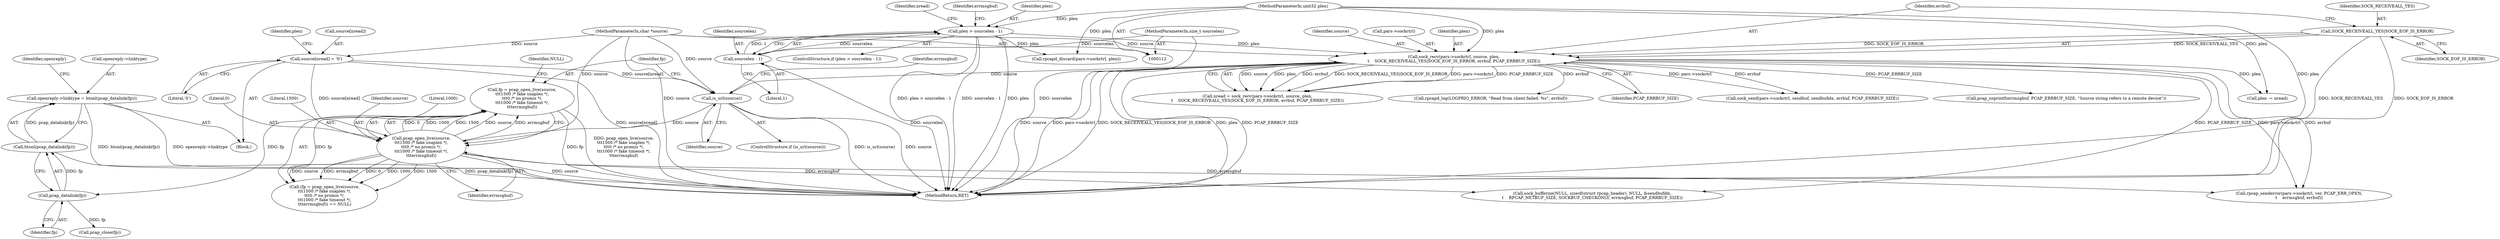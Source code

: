 digraph "0_libpcap_33834cb2a4d035b52aa2a26742f832a112e90a0a@pointer" {
"1000250" [label="(Call,openreply->linktype = htonl(pcap_datalink(fp)))"];
"1000254" [label="(Call,htonl(pcap_datalink(fp)))"];
"1000255" [label="(Call,pcap_datalink(fp))"];
"1000186" [label="(Call,fp = pcap_open_live(source,\n\t\t\t1500 /* fake snaplen */,\n\t\t\t0 /* no promis */,\n\t\t\t1000 /* fake timeout */,\n\t\t\terrmsgbuf))"];
"1000188" [label="(Call,pcap_open_live(source,\n\t\t\t1500 /* fake snaplen */,\n\t\t\t0 /* no promis */,\n\t\t\t1000 /* fake timeout */,\n\t\t\terrmsgbuf))"];
"1000167" [label="(Call,source[nread] = '\0')"];
"1000116" [label="(MethodParameterIn,char *source)"];
"1000176" [label="(Call,is_url(source))"];
"1000143" [label="(Call,sock_recv(pars->sockctrl, source, plen,\n\t    SOCK_RECEIVEALL_YES|SOCK_EOF_IS_ERROR, errbuf, PCAP_ERRBUF_SIZE))"];
"1000130" [label="(Call,plen > sourcelen - 1)"];
"1000115" [label="(MethodParameterIn,uint32 plen)"];
"1000132" [label="(Call,sourcelen - 1)"];
"1000117" [label="(MethodParameterIn,size_t sourcelen)"];
"1000149" [label="(Call,SOCK_RECEIVEALL_YES|SOCK_EOF_IS_ERROR)"];
"1000309" [label="(Call,rpcapd_discard(pars->sockctrl, plen))"];
"1000175" [label="(ControlStructure,if (is_url(source)))"];
"1000250" [label="(Call,openreply->linktype = htonl(pcap_datalink(fp)))"];
"1000194" [label="(Identifier,NULL)"];
"1000177" [label="(Identifier,source)"];
"1000193" [label="(Identifier,errmsgbuf)"];
"1000115" [label="(MethodParameterIn,uint32 plen)"];
"1000186" [label="(Call,fp = pcap_open_live(source,\n\t\t\t1500 /* fake snaplen */,\n\t\t\t0 /* no promis */,\n\t\t\t1000 /* fake timeout */,\n\t\t\terrmsgbuf))"];
"1000116" [label="(MethodParameterIn,char *source)"];
"1000256" [label="(Identifier,fp)"];
"1000171" [label="(Literal,'\0')"];
"1000118" [label="(Block,)"];
"1000137" [label="(Identifier,errmsgbuf)"];
"1000255" [label="(Call,pcap_datalink(fp))"];
"1000187" [label="(Identifier,fp)"];
"1000322" [label="(MethodReturn,RET)"];
"1000173" [label="(Identifier,plen)"];
"1000149" [label="(Call,SOCK_RECEIVEALL_YES|SOCK_EOF_IS_ERROR)"];
"1000172" [label="(Call,plen -= nread)"];
"1000198" [label="(Call,sock_bufferize(NULL, sizeof(struct rpcap_header), NULL, &sendbufidx,\n\t    RPCAP_NETBUF_SIZE, SOCKBUF_CHECKONLY, errmsgbuf, PCAP_ERRBUF_SIZE))"];
"1000141" [label="(Call,nread = sock_recv(pars->sockctrl, source, plen,\n\t    SOCK_RECEIVEALL_YES|SOCK_EOF_IS_ERROR, errbuf, PCAP_ERRBUF_SIZE))"];
"1000262" [label="(Call,pcap_close(fp))"];
"1000259" [label="(Identifier,openreply)"];
"1000190" [label="(Literal,1500)"];
"1000131" [label="(Identifier,plen)"];
"1000251" [label="(Call,openreply->linktype)"];
"1000148" [label="(Identifier,plen)"];
"1000160" [label="(Call,rpcapd_log(LOGPRIO_ERROR, \"Read from client failed: %s\", errbuf))"];
"1000117" [label="(MethodParameterIn,size_t sourcelen)"];
"1000176" [label="(Call,is_url(source))"];
"1000129" [label="(ControlStructure,if (plen > sourcelen - 1))"];
"1000152" [label="(Identifier,errbuf)"];
"1000153" [label="(Identifier,PCAP_ERRBUF_SIZE)"];
"1000167" [label="(Call,source[nread] = '\0')"];
"1000130" [label="(Call,plen > sourcelen - 1)"];
"1000147" [label="(Identifier,source)"];
"1000189" [label="(Identifier,source)"];
"1000151" [label="(Identifier,SOCK_EOF_IS_ERROR)"];
"1000266" [label="(Call,sock_send(pars->sockctrl, sendbuf, sendbufidx, errbuf, PCAP_ERRBUF_SIZE))"];
"1000142" [label="(Identifier,nread)"];
"1000168" [label="(Call,source[nread])"];
"1000143" [label="(Call,sock_recv(pars->sockctrl, source, plen,\n\t    SOCK_RECEIVEALL_YES|SOCK_EOF_IS_ERROR, errbuf, PCAP_ERRBUF_SIZE))"];
"1000188" [label="(Call,pcap_open_live(source,\n\t\t\t1500 /* fake snaplen */,\n\t\t\t0 /* no promis */,\n\t\t\t1000 /* fake timeout */,\n\t\t\terrmsgbuf))"];
"1000132" [label="(Call,sourcelen - 1)"];
"1000180" [label="(Identifier,errmsgbuf)"];
"1000192" [label="(Literal,1000)"];
"1000179" [label="(Call,pcap_snprintf(errmsgbuf, PCAP_ERRBUF_SIZE, \"Source string refers to a remote device\"))"];
"1000185" [label="(Call,(fp = pcap_open_live(source,\n\t\t\t1500 /* fake snaplen */,\n\t\t\t0 /* no promis */,\n\t\t\t1000 /* fake timeout */,\n\t\t\terrmsgbuf)) == NULL)"];
"1000133" [label="(Identifier,sourcelen)"];
"1000289" [label="(Call,rpcap_senderror(pars->sockctrl, ver, PCAP_ERR_OPEN,\n\t    errmsgbuf, errbuf))"];
"1000150" [label="(Identifier,SOCK_RECEIVEALL_YES)"];
"1000134" [label="(Literal,1)"];
"1000254" [label="(Call,htonl(pcap_datalink(fp)))"];
"1000191" [label="(Literal,0)"];
"1000144" [label="(Call,pars->sockctrl)"];
"1000250" -> "1000118"  [label="AST: "];
"1000250" -> "1000254"  [label="CFG: "];
"1000251" -> "1000250"  [label="AST: "];
"1000254" -> "1000250"  [label="AST: "];
"1000259" -> "1000250"  [label="CFG: "];
"1000250" -> "1000322"  [label="DDG: openreply->linktype"];
"1000250" -> "1000322"  [label="DDG: htonl(pcap_datalink(fp))"];
"1000254" -> "1000250"  [label="DDG: pcap_datalink(fp)"];
"1000254" -> "1000255"  [label="CFG: "];
"1000255" -> "1000254"  [label="AST: "];
"1000254" -> "1000322"  [label="DDG: pcap_datalink(fp)"];
"1000255" -> "1000254"  [label="DDG: fp"];
"1000255" -> "1000256"  [label="CFG: "];
"1000256" -> "1000255"  [label="AST: "];
"1000186" -> "1000255"  [label="DDG: fp"];
"1000255" -> "1000262"  [label="DDG: fp"];
"1000186" -> "1000185"  [label="AST: "];
"1000186" -> "1000188"  [label="CFG: "];
"1000187" -> "1000186"  [label="AST: "];
"1000188" -> "1000186"  [label="AST: "];
"1000194" -> "1000186"  [label="CFG: "];
"1000186" -> "1000322"  [label="DDG: pcap_open_live(source,\n\t\t\t1500 /* fake snaplen */,\n\t\t\t0 /* no promis */,\n\t\t\t1000 /* fake timeout */,\n\t\t\terrmsgbuf)"];
"1000186" -> "1000322"  [label="DDG: fp"];
"1000186" -> "1000185"  [label="DDG: fp"];
"1000188" -> "1000186"  [label="DDG: 0"];
"1000188" -> "1000186"  [label="DDG: 1000"];
"1000188" -> "1000186"  [label="DDG: 1500"];
"1000188" -> "1000186"  [label="DDG: source"];
"1000188" -> "1000186"  [label="DDG: errmsgbuf"];
"1000188" -> "1000193"  [label="CFG: "];
"1000189" -> "1000188"  [label="AST: "];
"1000190" -> "1000188"  [label="AST: "];
"1000191" -> "1000188"  [label="AST: "];
"1000192" -> "1000188"  [label="AST: "];
"1000193" -> "1000188"  [label="AST: "];
"1000188" -> "1000322"  [label="DDG: source"];
"1000188" -> "1000185"  [label="DDG: 0"];
"1000188" -> "1000185"  [label="DDG: 1000"];
"1000188" -> "1000185"  [label="DDG: 1500"];
"1000188" -> "1000185"  [label="DDG: source"];
"1000188" -> "1000185"  [label="DDG: errmsgbuf"];
"1000167" -> "1000188"  [label="DDG: source[nread]"];
"1000176" -> "1000188"  [label="DDG: source"];
"1000116" -> "1000188"  [label="DDG: source"];
"1000188" -> "1000198"  [label="DDG: errmsgbuf"];
"1000188" -> "1000289"  [label="DDG: errmsgbuf"];
"1000167" -> "1000118"  [label="AST: "];
"1000167" -> "1000171"  [label="CFG: "];
"1000168" -> "1000167"  [label="AST: "];
"1000171" -> "1000167"  [label="AST: "];
"1000173" -> "1000167"  [label="CFG: "];
"1000167" -> "1000322"  [label="DDG: source[nread]"];
"1000116" -> "1000167"  [label="DDG: source"];
"1000167" -> "1000176"  [label="DDG: source[nread]"];
"1000116" -> "1000112"  [label="AST: "];
"1000116" -> "1000322"  [label="DDG: source"];
"1000116" -> "1000143"  [label="DDG: source"];
"1000116" -> "1000176"  [label="DDG: source"];
"1000176" -> "1000175"  [label="AST: "];
"1000176" -> "1000177"  [label="CFG: "];
"1000177" -> "1000176"  [label="AST: "];
"1000180" -> "1000176"  [label="CFG: "];
"1000187" -> "1000176"  [label="CFG: "];
"1000176" -> "1000322"  [label="DDG: is_url(source)"];
"1000176" -> "1000322"  [label="DDG: source"];
"1000143" -> "1000176"  [label="DDG: source"];
"1000143" -> "1000141"  [label="AST: "];
"1000143" -> "1000153"  [label="CFG: "];
"1000144" -> "1000143"  [label="AST: "];
"1000147" -> "1000143"  [label="AST: "];
"1000148" -> "1000143"  [label="AST: "];
"1000149" -> "1000143"  [label="AST: "];
"1000152" -> "1000143"  [label="AST: "];
"1000153" -> "1000143"  [label="AST: "];
"1000141" -> "1000143"  [label="CFG: "];
"1000143" -> "1000322"  [label="DDG: pars->sockctrl"];
"1000143" -> "1000322"  [label="DDG: SOCK_RECEIVEALL_YES|SOCK_EOF_IS_ERROR"];
"1000143" -> "1000322"  [label="DDG: plen"];
"1000143" -> "1000322"  [label="DDG: PCAP_ERRBUF_SIZE"];
"1000143" -> "1000322"  [label="DDG: source"];
"1000143" -> "1000141"  [label="DDG: source"];
"1000143" -> "1000141"  [label="DDG: plen"];
"1000143" -> "1000141"  [label="DDG: errbuf"];
"1000143" -> "1000141"  [label="DDG: SOCK_RECEIVEALL_YES|SOCK_EOF_IS_ERROR"];
"1000143" -> "1000141"  [label="DDG: pars->sockctrl"];
"1000143" -> "1000141"  [label="DDG: PCAP_ERRBUF_SIZE"];
"1000130" -> "1000143"  [label="DDG: plen"];
"1000115" -> "1000143"  [label="DDG: plen"];
"1000149" -> "1000143"  [label="DDG: SOCK_RECEIVEALL_YES"];
"1000149" -> "1000143"  [label="DDG: SOCK_EOF_IS_ERROR"];
"1000143" -> "1000160"  [label="DDG: errbuf"];
"1000143" -> "1000172"  [label="DDG: plen"];
"1000143" -> "1000179"  [label="DDG: PCAP_ERRBUF_SIZE"];
"1000143" -> "1000198"  [label="DDG: PCAP_ERRBUF_SIZE"];
"1000143" -> "1000266"  [label="DDG: pars->sockctrl"];
"1000143" -> "1000266"  [label="DDG: errbuf"];
"1000143" -> "1000289"  [label="DDG: pars->sockctrl"];
"1000143" -> "1000289"  [label="DDG: errbuf"];
"1000130" -> "1000129"  [label="AST: "];
"1000130" -> "1000132"  [label="CFG: "];
"1000131" -> "1000130"  [label="AST: "];
"1000132" -> "1000130"  [label="AST: "];
"1000137" -> "1000130"  [label="CFG: "];
"1000142" -> "1000130"  [label="CFG: "];
"1000130" -> "1000322"  [label="DDG: plen > sourcelen - 1"];
"1000130" -> "1000322"  [label="DDG: sourcelen - 1"];
"1000130" -> "1000322"  [label="DDG: plen"];
"1000115" -> "1000130"  [label="DDG: plen"];
"1000132" -> "1000130"  [label="DDG: sourcelen"];
"1000132" -> "1000130"  [label="DDG: 1"];
"1000130" -> "1000309"  [label="DDG: plen"];
"1000115" -> "1000112"  [label="AST: "];
"1000115" -> "1000322"  [label="DDG: plen"];
"1000115" -> "1000172"  [label="DDG: plen"];
"1000115" -> "1000309"  [label="DDG: plen"];
"1000132" -> "1000134"  [label="CFG: "];
"1000133" -> "1000132"  [label="AST: "];
"1000134" -> "1000132"  [label="AST: "];
"1000132" -> "1000322"  [label="DDG: sourcelen"];
"1000117" -> "1000132"  [label="DDG: sourcelen"];
"1000117" -> "1000112"  [label="AST: "];
"1000117" -> "1000322"  [label="DDG: sourcelen"];
"1000149" -> "1000151"  [label="CFG: "];
"1000150" -> "1000149"  [label="AST: "];
"1000151" -> "1000149"  [label="AST: "];
"1000152" -> "1000149"  [label="CFG: "];
"1000149" -> "1000322"  [label="DDG: SOCK_EOF_IS_ERROR"];
"1000149" -> "1000322"  [label="DDG: SOCK_RECEIVEALL_YES"];
}

